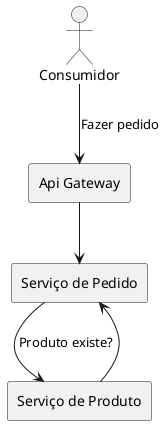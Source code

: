 @startuml
' Definições
actor Consumidor
rectangle "Api Gateway" as ApiGateway
rectangle "Serviço de Pedido" as PedidoServico
rectangle "Serviço de Produto" as ProdutoServico

' Relação
Consumidor --> ApiGateway : Fazer pedido
ApiGateway --> PedidoServico
PedidoServico --> ProdutoServico : Produto existe?
ProdutoServico --> PedidoServico
@enduml